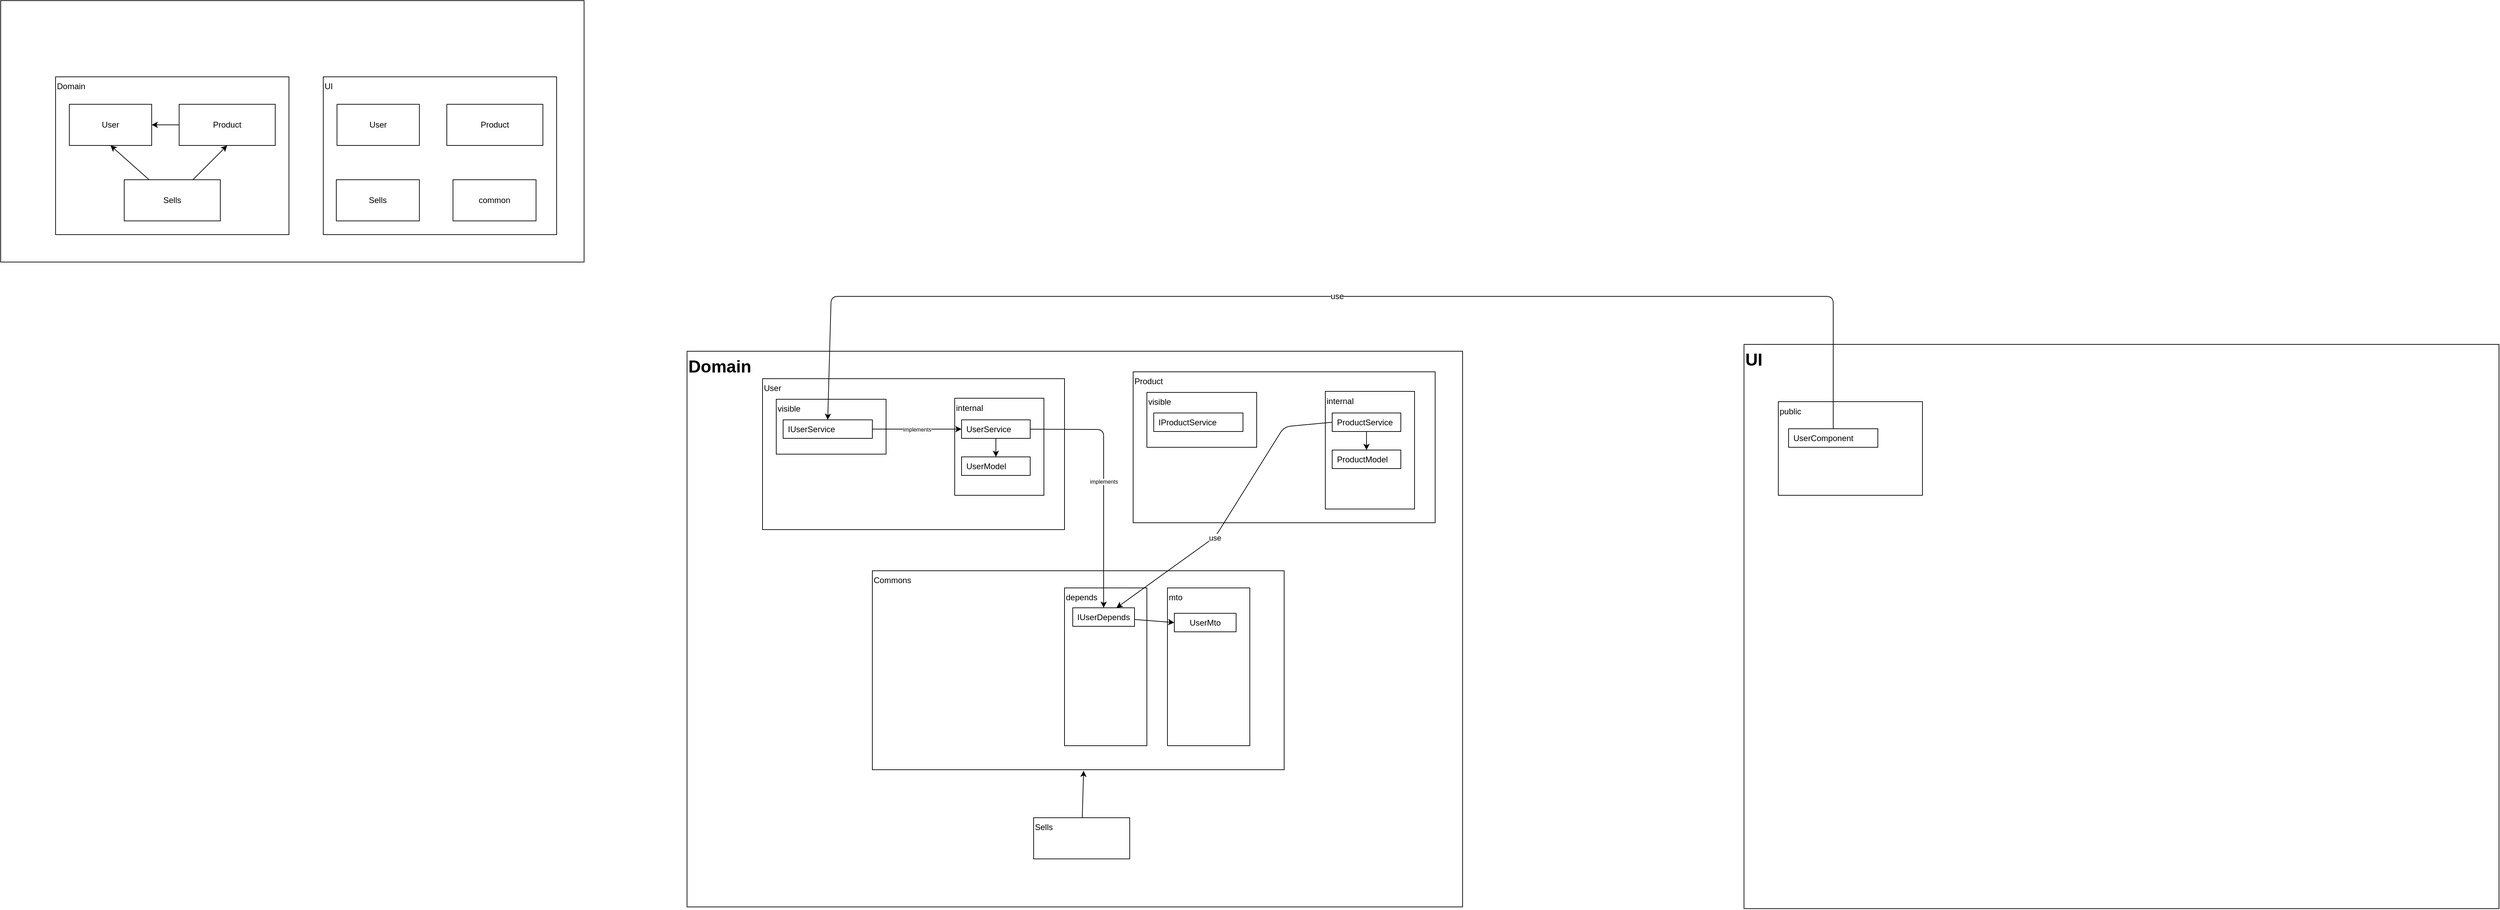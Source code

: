 <mxfile>
    <diagram id="PFDf2bz4Iuzlsns0457D" name="Page-1">
        <mxGraphModel dx="1793" dy="1244" grid="1" gridSize="10" guides="1" tooltips="1" connect="1" arrows="1" fold="1" page="1" pageScale="1" pageWidth="1100" pageHeight="850" math="0" shadow="0">
            <root>
                <mxCell id="0"/>
                <mxCell id="1" parent="0"/>
                <mxCell id="56" value="Domain" style="rounded=0;whiteSpace=wrap;html=1;align=left;verticalAlign=top;fontSize=25;fontStyle=1" parent="1" vertex="1">
                    <mxGeometry x="220" y="10" width="1130" height="810" as="geometry"/>
                </mxCell>
                <mxCell id="27" value="" style="rounded=0;whiteSpace=wrap;html=1;" parent="1" vertex="1">
                    <mxGeometry x="-780" y="-501.14" width="850" height="381.14" as="geometry"/>
                </mxCell>
                <mxCell id="58" value="Domain" style="rounded=0;whiteSpace=wrap;html=1;align=left;verticalAlign=top;" parent="1" vertex="1">
                    <mxGeometry x="-700" y="-390" width="340" height="230" as="geometry"/>
                </mxCell>
                <mxCell id="11" value="User" style="rounded=0;whiteSpace=wrap;html=1;" parent="1" vertex="1">
                    <mxGeometry x="-680" y="-350" width="120" height="60" as="geometry"/>
                </mxCell>
                <mxCell id="13" style="edgeStyle=none;html=1;entryX=1;entryY=0.5;entryDx=0;entryDy=0;" parent="1" source="12" target="11" edge="1">
                    <mxGeometry relative="1" as="geometry"/>
                </mxCell>
                <mxCell id="12" value="Product" style="rounded=0;whiteSpace=wrap;html=1;" parent="1" vertex="1">
                    <mxGeometry x="-520" y="-350" width="140" height="60" as="geometry"/>
                </mxCell>
                <mxCell id="15" style="edgeStyle=none;html=1;entryX=0.5;entryY=1;entryDx=0;entryDy=0;" parent="1" source="14" target="12" edge="1">
                    <mxGeometry relative="1" as="geometry"/>
                </mxCell>
                <mxCell id="16" style="edgeStyle=none;html=1;entryX=0.5;entryY=1;entryDx=0;entryDy=0;" parent="1" source="14" target="11" edge="1">
                    <mxGeometry relative="1" as="geometry"/>
                </mxCell>
                <mxCell id="14" value="Sells" style="rounded=0;whiteSpace=wrap;html=1;" parent="1" vertex="1">
                    <mxGeometry x="-600" y="-240" width="140" height="60" as="geometry"/>
                </mxCell>
                <mxCell id="19" value="Product" style="rounded=0;whiteSpace=wrap;html=1;align=left;verticalAlign=top;" parent="1" vertex="1">
                    <mxGeometry x="870" y="40" width="440" height="220" as="geometry"/>
                </mxCell>
                <mxCell id="26" style="edgeStyle=none;html=1;entryX=0.513;entryY=1.005;entryDx=0;entryDy=0;entryPerimeter=0;" parent="1" source="22" target="23" edge="1">
                    <mxGeometry relative="1" as="geometry">
                        <mxPoint x="790" y="650" as="targetPoint"/>
                    </mxGeometry>
                </mxCell>
                <mxCell id="22" value="Sells" style="rounded=0;whiteSpace=wrap;html=1;align=left;verticalAlign=top;" parent="1" vertex="1">
                    <mxGeometry x="725" y="690" width="140" height="60" as="geometry"/>
                </mxCell>
                <mxCell id="23" value="Commons" style="rounded=0;whiteSpace=wrap;html=1;align=left;verticalAlign=top;" parent="1" vertex="1">
                    <mxGeometry x="490" y="330" width="600" height="290" as="geometry"/>
                </mxCell>
                <mxCell id="29" value="mto" style="rounded=0;whiteSpace=wrap;html=1;align=left;verticalAlign=top;" parent="1" vertex="1">
                    <mxGeometry x="920" y="355" width="120" height="230" as="geometry"/>
                </mxCell>
                <mxCell id="30" value="UserMto" style="rounded=0;whiteSpace=wrap;html=1;" parent="1" vertex="1">
                    <mxGeometry x="930" y="392" width="90" height="27" as="geometry"/>
                </mxCell>
                <mxCell id="35" value="visible" style="rounded=0;whiteSpace=wrap;html=1;align=left;verticalAlign=top;" parent="1" vertex="1">
                    <mxGeometry x="890" y="70" width="160" height="80" as="geometry"/>
                </mxCell>
                <mxCell id="37" value="internal" style="rounded=0;whiteSpace=wrap;html=1;align=left;verticalAlign=top;" parent="1" vertex="1">
                    <mxGeometry x="1150" y="68.5" width="130" height="171.5" as="geometry"/>
                </mxCell>
                <mxCell id="47" style="edgeStyle=none;html=1;entryX=0.5;entryY=0;entryDx=0;entryDy=0;startArrow=none;startFill=0;endArrow=classic;endFill=1;" parent="1" source="33" target="40" edge="1">
                    <mxGeometry relative="1" as="geometry"/>
                </mxCell>
                <mxCell id="33" value="ProductService" style="rounded=0;whiteSpace=wrap;html=1;align=left;spacingLeft=5;" parent="1" vertex="1">
                    <mxGeometry x="1160" y="100" width="100" height="27" as="geometry"/>
                </mxCell>
                <mxCell id="38" value="IProductService" style="rounded=0;whiteSpace=wrap;html=1;align=left;spacingLeft=5;" parent="1" vertex="1">
                    <mxGeometry x="900" y="100" width="130" height="27" as="geometry"/>
                </mxCell>
                <mxCell id="40" value="ProductModel" style="rounded=0;whiteSpace=wrap;html=1;align=left;spacingLeft=5;" parent="1" vertex="1">
                    <mxGeometry x="1160" y="154" width="100" height="27" as="geometry"/>
                </mxCell>
                <mxCell id="43" value="depends" style="rounded=0;whiteSpace=wrap;html=1;align=left;verticalAlign=top;" parent="1" vertex="1">
                    <mxGeometry x="770" y="355" width="120" height="230" as="geometry"/>
                </mxCell>
                <mxCell id="45" value="use" style="edgeStyle=none;html=1;entryX=0;entryY=0.5;entryDx=0;entryDy=0;startArrow=classic;startFill=1;endArrow=none;endFill=0;" parent="1" source="44" target="33" edge="1">
                    <mxGeometry x="-0.191" y="-1" relative="1" as="geometry">
                        <Array as="points">
                            <mxPoint x="990" y="280"/>
                            <mxPoint x="1090" y="120"/>
                        </Array>
                        <mxPoint as="offset"/>
                    </mxGeometry>
                </mxCell>
                <mxCell id="46" style="edgeStyle=none;html=1;entryX=0;entryY=0.5;entryDx=0;entryDy=0;startArrow=none;startFill=0;endArrow=classic;endFill=1;" parent="1" source="44" target="30" edge="1">
                    <mxGeometry relative="1" as="geometry"/>
                </mxCell>
                <mxCell id="44" value="IUserDepends" style="rounded=0;whiteSpace=wrap;html=1;" parent="1" vertex="1">
                    <mxGeometry x="782" y="384" width="90" height="27" as="geometry"/>
                </mxCell>
                <mxCell id="48" value="User" style="rounded=0;whiteSpace=wrap;html=1;align=left;verticalAlign=top;" parent="1" vertex="1">
                    <mxGeometry x="330" y="50" width="440" height="220" as="geometry"/>
                </mxCell>
                <mxCell id="49" value="visible" style="rounded=0;whiteSpace=wrap;html=1;align=left;verticalAlign=top;" parent="1" vertex="1">
                    <mxGeometry x="350" y="80" width="160" height="80" as="geometry"/>
                </mxCell>
                <mxCell id="50" value="internal" style="rounded=0;whiteSpace=wrap;html=1;align=left;verticalAlign=top;" parent="1" vertex="1">
                    <mxGeometry x="610" y="78.5" width="130" height="141.5" as="geometry"/>
                </mxCell>
                <mxCell id="51" style="edgeStyle=none;html=1;entryX=0.5;entryY=0;entryDx=0;entryDy=0;startArrow=none;startFill=0;endArrow=classic;endFill=1;" parent="1" source="52" target="54" edge="1">
                    <mxGeometry relative="1" as="geometry"/>
                </mxCell>
                <mxCell id="55" value="implements" style="edgeStyle=none;html=1;entryX=0.5;entryY=0;entryDx=0;entryDy=0;startArrow=none;startFill=0;endArrow=classic;endFill=1;fontSize=8;" parent="1" source="52" target="44" edge="1">
                    <mxGeometry relative="1" as="geometry">
                        <Array as="points">
                            <mxPoint x="827" y="124"/>
                        </Array>
                    </mxGeometry>
                </mxCell>
                <mxCell id="52" value="UserService" style="rounded=0;whiteSpace=wrap;html=1;align=left;spacingLeft=5;" parent="1" vertex="1">
                    <mxGeometry x="620" y="110" width="100" height="27" as="geometry"/>
                </mxCell>
                <mxCell id="67" value="implements" style="edgeStyle=none;html=1;entryX=0;entryY=0.5;entryDx=0;entryDy=0;fontSize=8;startArrow=none;startFill=0;endArrow=classic;endFill=1;" parent="1" source="53" target="52" edge="1">
                    <mxGeometry relative="1" as="geometry"/>
                </mxCell>
                <mxCell id="53" value="IUserService" style="rounded=0;whiteSpace=wrap;html=1;align=left;spacingLeft=5;" parent="1" vertex="1">
                    <mxGeometry x="360" y="110" width="130" height="27" as="geometry"/>
                </mxCell>
                <mxCell id="54" value="UserModel" style="rounded=0;whiteSpace=wrap;html=1;align=left;spacingLeft=5;" parent="1" vertex="1">
                    <mxGeometry x="620" y="164" width="100" height="27" as="geometry"/>
                </mxCell>
                <mxCell id="57" value="UI" style="rounded=0;whiteSpace=wrap;html=1;align=left;verticalAlign=top;fontSize=25;fontStyle=1" parent="1" vertex="1">
                    <mxGeometry x="1760" width="1100" height="822.5" as="geometry"/>
                </mxCell>
                <mxCell id="59" value="UI" style="rounded=0;whiteSpace=wrap;html=1;align=left;verticalAlign=top;" parent="1" vertex="1">
                    <mxGeometry x="-310" y="-390" width="340" height="230" as="geometry"/>
                </mxCell>
                <mxCell id="60" value="User" style="rounded=0;whiteSpace=wrap;html=1;" parent="1" vertex="1">
                    <mxGeometry x="-290" y="-350" width="120" height="60" as="geometry"/>
                </mxCell>
                <mxCell id="61" value="Product" style="rounded=0;whiteSpace=wrap;html=1;" parent="1" vertex="1">
                    <mxGeometry x="-130" y="-350" width="140" height="60" as="geometry"/>
                </mxCell>
                <mxCell id="62" value="Sells" style="rounded=0;whiteSpace=wrap;html=1;" parent="1" vertex="1">
                    <mxGeometry x="-291" y="-240" width="121" height="60" as="geometry"/>
                </mxCell>
                <mxCell id="63" value="common" style="rounded=0;whiteSpace=wrap;html=1;" parent="1" vertex="1">
                    <mxGeometry x="-121" y="-240" width="121" height="60" as="geometry"/>
                </mxCell>
                <mxCell id="64" value="public" style="rounded=0;whiteSpace=wrap;html=1;align=left;verticalAlign=top;" parent="1" vertex="1">
                    <mxGeometry x="1810" y="83.5" width="210" height="136.5" as="geometry"/>
                </mxCell>
                <mxCell id="66" value="use" style="edgeStyle=none;html=1;entryX=0.5;entryY=0;entryDx=0;entryDy=0;fontSize=12;startArrow=none;startFill=0;endArrow=classic;endFill=1;" parent="1" source="65" target="53" edge="1">
                    <mxGeometry relative="1" as="geometry">
                        <Array as="points">
                            <mxPoint x="1890" y="-70"/>
                            <mxPoint x="430" y="-70"/>
                        </Array>
                    </mxGeometry>
                </mxCell>
                <mxCell id="65" value="UserComponent" style="rounded=0;whiteSpace=wrap;html=1;align=left;spacingLeft=5;" parent="1" vertex="1">
                    <mxGeometry x="1825" y="123" width="130" height="27" as="geometry"/>
                </mxCell>
            </root>
        </mxGraphModel>
    </diagram>
</mxfile>
